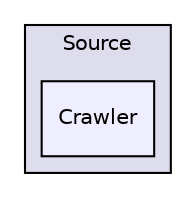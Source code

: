 digraph "Source/Crawler" {
  compound=true
  node [ fontsize="10", fontname="Helvetica"];
  edge [ labelfontsize="10", labelfontname="Helvetica"];
  subgraph clusterdir_74389ed8173ad57b461b9d623a1f3867 {
    graph [ bgcolor="#ddddee", pencolor="black", label="Source" fontname="Helvetica", fontsize="10", URL="dir_74389ed8173ad57b461b9d623a1f3867.html"]
  dir_07db96ce4b3001379d5b50a5cb9d08c0 [shape=box, label="Crawler", style="filled", fillcolor="#eeeeff", pencolor="black", URL="dir_07db96ce4b3001379d5b50a5cb9d08c0.html"];
  }
}
